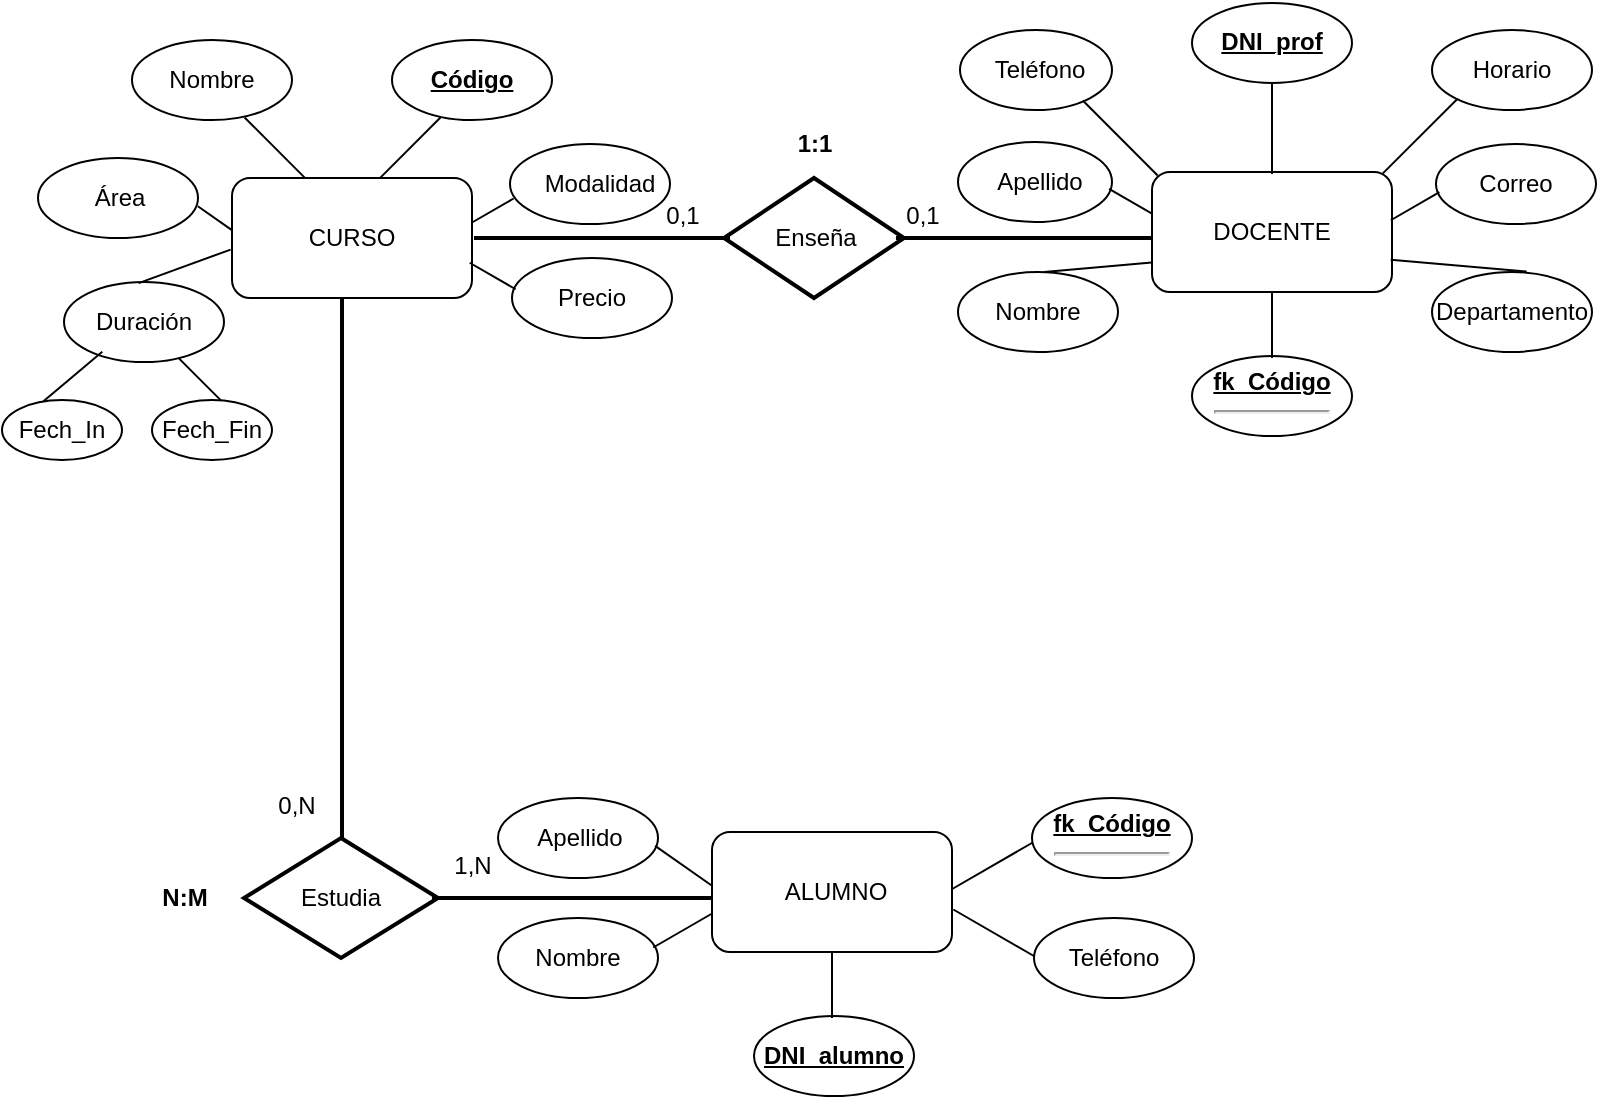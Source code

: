 <mxfile version="13.8.1" type="github">
  <diagram id="Z3yEBhc7wKIZmT2c-PWg" name="Page-1">
    <mxGraphModel dx="868" dy="393" grid="1" gridSize="10" guides="1" tooltips="1" connect="1" arrows="1" fold="1" page="1" pageScale="1" pageWidth="827" pageHeight="1169" math="0" shadow="0">
      <root>
        <mxCell id="0" />
        <mxCell id="1" parent="0" />
        <mxCell id="v_dqo2X1sqBnSjcoPTeL-1" value="" style="rounded=1;whiteSpace=wrap;html=1;" parent="1" vertex="1">
          <mxGeometry x="120" y="130" width="120" height="60" as="geometry" />
        </mxCell>
        <mxCell id="v_dqo2X1sqBnSjcoPTeL-6" value="" style="ellipse;whiteSpace=wrap;html=1;" parent="1" vertex="1">
          <mxGeometry x="200" y="61" width="80" height="40" as="geometry" />
        </mxCell>
        <mxCell id="v_dqo2X1sqBnSjcoPTeL-7" value="" style="ellipse;whiteSpace=wrap;html=1;" parent="1" vertex="1">
          <mxGeometry x="259" y="113" width="80" height="40" as="geometry" />
        </mxCell>
        <mxCell id="v_dqo2X1sqBnSjcoPTeL-8" value="Modalidad" style="text;html=1;strokeColor=none;fillColor=none;align=center;verticalAlign=middle;whiteSpace=wrap;rounded=0;" parent="1" vertex="1">
          <mxGeometry x="269" y="123" width="70" height="20" as="geometry" />
        </mxCell>
        <mxCell id="v_dqo2X1sqBnSjcoPTeL-10" value="" style="ellipse;whiteSpace=wrap;html=1;" parent="1" vertex="1">
          <mxGeometry x="70" y="61" width="80" height="40" as="geometry" />
        </mxCell>
        <mxCell id="v_dqo2X1sqBnSjcoPTeL-11" value="" style="ellipse;whiteSpace=wrap;html=1;" parent="1" vertex="1">
          <mxGeometry x="23" y="120" width="80" height="40" as="geometry" />
        </mxCell>
        <mxCell id="v_dqo2X1sqBnSjcoPTeL-12" value="" style="ellipse;whiteSpace=wrap;html=1;" parent="1" vertex="1">
          <mxGeometry x="36" y="182" width="80" height="40" as="geometry" />
        </mxCell>
        <mxCell id="v_dqo2X1sqBnSjcoPTeL-13" value="" style="ellipse;whiteSpace=wrap;html=1;" parent="1" vertex="1">
          <mxGeometry x="260" y="170" width="80" height="40" as="geometry" />
        </mxCell>
        <mxCell id="v_dqo2X1sqBnSjcoPTeL-14" value="Duración" style="text;html=1;strokeColor=none;fillColor=none;align=center;verticalAlign=middle;whiteSpace=wrap;rounded=0;" parent="1" vertex="1">
          <mxGeometry x="56" y="192" width="40" height="20" as="geometry" />
        </mxCell>
        <mxCell id="v_dqo2X1sqBnSjcoPTeL-17" value="Área" style="text;html=1;strokeColor=none;fillColor=none;align=center;verticalAlign=middle;whiteSpace=wrap;rounded=0;" parent="1" vertex="1">
          <mxGeometry x="44" y="130" width="40" height="20" as="geometry" />
        </mxCell>
        <mxCell id="v_dqo2X1sqBnSjcoPTeL-18" value="Nombre" style="text;html=1;strokeColor=none;fillColor=none;align=center;verticalAlign=middle;whiteSpace=wrap;rounded=0;" parent="1" vertex="1">
          <mxGeometry x="90" y="71" width="40" height="20" as="geometry" />
        </mxCell>
        <mxCell id="v_dqo2X1sqBnSjcoPTeL-19" value="Precio" style="text;html=1;strokeColor=none;fillColor=none;align=center;verticalAlign=middle;whiteSpace=wrap;rounded=0;" parent="1" vertex="1">
          <mxGeometry x="280" y="180" width="40" height="20" as="geometry" />
        </mxCell>
        <mxCell id="v_dqo2X1sqBnSjcoPTeL-20" value="Código" style="text;html=1;strokeColor=none;fillColor=none;align=center;verticalAlign=middle;whiteSpace=wrap;rounded=0;strokeWidth=3;fontStyle=5" parent="1" vertex="1">
          <mxGeometry x="220" y="71" width="40" height="20" as="geometry" />
        </mxCell>
        <mxCell id="v_dqo2X1sqBnSjcoPTeL-21" value="CURSO" style="text;html=1;strokeColor=none;fillColor=none;align=center;verticalAlign=middle;whiteSpace=wrap;rounded=0;" parent="1" vertex="1">
          <mxGeometry x="160" y="150" width="40" height="20" as="geometry" />
        </mxCell>
        <mxCell id="v_dqo2X1sqBnSjcoPTeL-22" value="" style="rounded=1;whiteSpace=wrap;html=1;" parent="1" vertex="1">
          <mxGeometry x="580" y="127" width="120" height="60" as="geometry" />
        </mxCell>
        <mxCell id="v_dqo2X1sqBnSjcoPTeL-23" value="" style="ellipse;whiteSpace=wrap;html=1;" parent="1" vertex="1">
          <mxGeometry x="600" y="219" width="80" height="40" as="geometry" />
        </mxCell>
        <mxCell id="v_dqo2X1sqBnSjcoPTeL-24" value="" style="ellipse;whiteSpace=wrap;html=1;" parent="1" vertex="1">
          <mxGeometry x="722" y="113" width="80" height="40" as="geometry" />
        </mxCell>
        <mxCell id="v_dqo2X1sqBnSjcoPTeL-25" value="Correo" style="text;html=1;strokeColor=none;fillColor=none;align=center;verticalAlign=middle;whiteSpace=wrap;rounded=0;" parent="1" vertex="1">
          <mxGeometry x="727" y="123" width="70" height="20" as="geometry" />
        </mxCell>
        <mxCell id="v_dqo2X1sqBnSjcoPTeL-26" value="" style="ellipse;whiteSpace=wrap;html=1;" parent="1" vertex="1">
          <mxGeometry x="483" y="177" width="80" height="40" as="geometry" />
        </mxCell>
        <mxCell id="v_dqo2X1sqBnSjcoPTeL-27" value="" style="ellipse;whiteSpace=wrap;html=1;" parent="1" vertex="1">
          <mxGeometry x="483" y="112" width="77" height="40" as="geometry" />
        </mxCell>
        <mxCell id="v_dqo2X1sqBnSjcoPTeL-28" value="" style="ellipse;whiteSpace=wrap;html=1;" parent="1" vertex="1">
          <mxGeometry x="484" y="56" width="76" height="40" as="geometry" />
        </mxCell>
        <mxCell id="v_dqo2X1sqBnSjcoPTeL-29" value="" style="ellipse;whiteSpace=wrap;html=1;" parent="1" vertex="1">
          <mxGeometry x="720" y="177" width="80" height="40" as="geometry" />
        </mxCell>
        <mxCell id="v_dqo2X1sqBnSjcoPTeL-30" value="Teléfono" style="text;html=1;strokeColor=none;fillColor=none;align=center;verticalAlign=middle;whiteSpace=wrap;rounded=0;" parent="1" vertex="1">
          <mxGeometry x="504" y="66" width="40" height="20" as="geometry" />
        </mxCell>
        <mxCell id="v_dqo2X1sqBnSjcoPTeL-31" value="Apellido" style="text;html=1;strokeColor=none;fillColor=none;align=center;verticalAlign=middle;whiteSpace=wrap;rounded=0;" parent="1" vertex="1">
          <mxGeometry x="504" y="122" width="40" height="20" as="geometry" />
        </mxCell>
        <mxCell id="v_dqo2X1sqBnSjcoPTeL-32" value="Nombre" style="text;html=1;strokeColor=none;fillColor=none;align=center;verticalAlign=middle;whiteSpace=wrap;rounded=0;" parent="1" vertex="1">
          <mxGeometry x="503" y="187" width="40" height="20" as="geometry" />
        </mxCell>
        <mxCell id="v_dqo2X1sqBnSjcoPTeL-33" value="Departamento" style="text;html=1;strokeColor=none;fillColor=none;align=center;verticalAlign=middle;whiteSpace=wrap;rounded=0;" parent="1" vertex="1">
          <mxGeometry x="740" y="187" width="40" height="20" as="geometry" />
        </mxCell>
        <mxCell id="v_dqo2X1sqBnSjcoPTeL-34" value="fk_Código&lt;br&gt;&lt;hr&gt;" style="text;html=1;strokeColor=none;fillColor=none;align=center;verticalAlign=middle;whiteSpace=wrap;rounded=0;strokeWidth=3;fontStyle=5" parent="1" vertex="1">
          <mxGeometry x="620" y="229" width="40" height="20" as="geometry" />
        </mxCell>
        <mxCell id="v_dqo2X1sqBnSjcoPTeL-35" value="DOCENTE" style="text;html=1;strokeColor=none;fillColor=none;align=center;verticalAlign=middle;whiteSpace=wrap;rounded=0;" parent="1" vertex="1">
          <mxGeometry x="620" y="147" width="40" height="20" as="geometry" />
        </mxCell>
        <mxCell id="v_dqo2X1sqBnSjcoPTeL-36" value="" style="ellipse;whiteSpace=wrap;html=1;" parent="1" vertex="1">
          <mxGeometry x="720" y="56" width="80" height="40" as="geometry" />
        </mxCell>
        <mxCell id="v_dqo2X1sqBnSjcoPTeL-37" value="Horario" style="text;html=1;strokeColor=none;fillColor=none;align=center;verticalAlign=middle;whiteSpace=wrap;rounded=0;" parent="1" vertex="1">
          <mxGeometry x="740" y="66" width="40" height="20" as="geometry" />
        </mxCell>
        <mxCell id="v_dqo2X1sqBnSjcoPTeL-38" value="" style="ellipse;whiteSpace=wrap;html=1;" parent="1" vertex="1">
          <mxGeometry x="600" y="42.46" width="80" height="40" as="geometry" />
        </mxCell>
        <mxCell id="v_dqo2X1sqBnSjcoPTeL-39" value="DNI_prof" style="text;html=1;strokeColor=none;fillColor=none;align=center;verticalAlign=middle;whiteSpace=wrap;rounded=0;strokeWidth=3;fontStyle=5" parent="1" vertex="1">
          <mxGeometry x="620" y="52.46" width="40" height="20" as="geometry" />
        </mxCell>
        <mxCell id="jAlQPVcjih--SQIn9qe2-1" value="" style="rounded=1;whiteSpace=wrap;html=1;" vertex="1" parent="1">
          <mxGeometry x="360" y="457" width="120" height="60" as="geometry" />
        </mxCell>
        <mxCell id="jAlQPVcjih--SQIn9qe2-2" value="" style="ellipse;whiteSpace=wrap;html=1;" vertex="1" parent="1">
          <mxGeometry x="520" y="440" width="80" height="40" as="geometry" />
        </mxCell>
        <mxCell id="jAlQPVcjih--SQIn9qe2-5" value="" style="ellipse;whiteSpace=wrap;html=1;" vertex="1" parent="1">
          <mxGeometry x="253" y="500" width="80" height="40" as="geometry" />
        </mxCell>
        <mxCell id="jAlQPVcjih--SQIn9qe2-6" value="" style="ellipse;whiteSpace=wrap;html=1;" vertex="1" parent="1">
          <mxGeometry x="253" y="440" width="80" height="40" as="geometry" />
        </mxCell>
        <mxCell id="jAlQPVcjih--SQIn9qe2-7" value="" style="ellipse;whiteSpace=wrap;html=1;" vertex="1" parent="1">
          <mxGeometry x="521" y="500" width="80" height="40" as="geometry" />
        </mxCell>
        <mxCell id="jAlQPVcjih--SQIn9qe2-9" value="Teléfono" style="text;html=1;strokeColor=none;fillColor=none;align=center;verticalAlign=middle;whiteSpace=wrap;rounded=0;" vertex="1" parent="1">
          <mxGeometry x="541" y="510" width="40" height="20" as="geometry" />
        </mxCell>
        <mxCell id="jAlQPVcjih--SQIn9qe2-10" value="Apellido" style="text;html=1;strokeColor=none;fillColor=none;align=center;verticalAlign=middle;whiteSpace=wrap;rounded=0;" vertex="1" parent="1">
          <mxGeometry x="274" y="450" width="40" height="20" as="geometry" />
        </mxCell>
        <mxCell id="jAlQPVcjih--SQIn9qe2-11" value="Nombre" style="text;html=1;strokeColor=none;fillColor=none;align=center;verticalAlign=middle;whiteSpace=wrap;rounded=0;" vertex="1" parent="1">
          <mxGeometry x="273" y="510" width="40" height="20" as="geometry" />
        </mxCell>
        <mxCell id="jAlQPVcjih--SQIn9qe2-13" value="fk_Código&lt;br&gt;&lt;hr&gt;" style="text;html=1;strokeColor=none;fillColor=none;align=center;verticalAlign=middle;whiteSpace=wrap;rounded=0;strokeWidth=3;fontStyle=5" vertex="1" parent="1">
          <mxGeometry x="540" y="450" width="40" height="20" as="geometry" />
        </mxCell>
        <mxCell id="jAlQPVcjih--SQIn9qe2-14" value="ALUMNO" style="text;html=1;strokeColor=none;fillColor=none;align=center;verticalAlign=middle;whiteSpace=wrap;rounded=0;" vertex="1" parent="1">
          <mxGeometry x="402" y="477" width="40" height="20" as="geometry" />
        </mxCell>
        <mxCell id="jAlQPVcjih--SQIn9qe2-17" value="" style="ellipse;whiteSpace=wrap;html=1;" vertex="1" parent="1">
          <mxGeometry x="381" y="549" width="80" height="40" as="geometry" />
        </mxCell>
        <mxCell id="jAlQPVcjih--SQIn9qe2-18" value="DNI_alumno" style="text;html=1;strokeColor=none;fillColor=none;align=center;verticalAlign=middle;whiteSpace=wrap;rounded=0;strokeWidth=3;fontStyle=5" vertex="1" parent="1">
          <mxGeometry x="401" y="559" width="40" height="20" as="geometry" />
        </mxCell>
        <mxCell id="jAlQPVcjih--SQIn9qe2-27" value="" style="shape=rhombus;perimeter=rhombusPerimeter;html=1;align=center;strokeWidth=2;fontColor=#5C5C5C;fontSize=9;whiteSpace=wrap;" vertex="1" parent="1">
          <mxGeometry x="366" y="130" width="90" height="60" as="geometry" />
        </mxCell>
        <mxCell id="jAlQPVcjih--SQIn9qe2-29" value="Estudia" style="shape=rhombus;perimeter=rhombusPerimeter;whiteSpace=wrap;html=1;align=center;strokeWidth=2;" vertex="1" parent="1">
          <mxGeometry x="126" y="460" width="97" height="60" as="geometry" />
        </mxCell>
        <mxCell id="jAlQPVcjih--SQIn9qe2-30" value="Enseña" style="text;html=1;strokeColor=none;fillColor=none;align=center;verticalAlign=middle;whiteSpace=wrap;rounded=0;fontSize=12;spacing=3;" vertex="1" parent="1">
          <mxGeometry x="392" y="150" width="40" height="20" as="geometry" />
        </mxCell>
        <mxCell id="jAlQPVcjih--SQIn9qe2-32" value="" style="line;strokeWidth=1;direction=north;html=1;fontSize=12;fontColor=#000000;rotation=45;" vertex="1" parent="1">
          <mxGeometry x="199.4" y="93.47" width="19.25" height="43" as="geometry" />
        </mxCell>
        <mxCell id="jAlQPVcjih--SQIn9qe2-35" value="" style="ellipse;whiteSpace=wrap;html=1;" vertex="1" parent="1">
          <mxGeometry x="5" y="241" width="60" height="30" as="geometry" />
        </mxCell>
        <mxCell id="jAlQPVcjih--SQIn9qe2-36" value="Fech_In" style="text;html=1;strokeColor=none;fillColor=none;align=center;verticalAlign=middle;whiteSpace=wrap;rounded=0;" vertex="1" parent="1">
          <mxGeometry x="15" y="246" width="40" height="20" as="geometry" />
        </mxCell>
        <mxCell id="jAlQPVcjih--SQIn9qe2-39" value="" style="ellipse;whiteSpace=wrap;html=1;" vertex="1" parent="1">
          <mxGeometry x="80" y="241" width="60" height="30" as="geometry" />
        </mxCell>
        <mxCell id="jAlQPVcjih--SQIn9qe2-40" value="Fech_Fin" style="text;html=1;strokeColor=none;fillColor=none;align=center;verticalAlign=middle;whiteSpace=wrap;rounded=0;" vertex="1" parent="1">
          <mxGeometry x="90" y="246" width="40" height="20" as="geometry" />
        </mxCell>
        <mxCell id="jAlQPVcjih--SQIn9qe2-41" value="" style="line;strokeWidth=1;direction=north;html=1;fontSize=12;fontColor=#000000;rotation=45;" vertex="1" parent="1">
          <mxGeometry x="704.54" y="82.46" width="19.25" height="53" as="geometry" />
        </mxCell>
        <mxCell id="jAlQPVcjih--SQIn9qe2-42" value="" style="line;strokeWidth=1;direction=east;html=1;fontSize=12;fontColor=#000000;rotation=45;" vertex="1" parent="1">
          <mxGeometry x="119.995" y="105.345" width="43" height="19.25" as="geometry" />
        </mxCell>
        <mxCell id="jAlQPVcjih--SQIn9qe2-43" value="" style="line;strokeWidth=2;html=1;fontSize=12;fontColor=#000000;" vertex="1" parent="1">
          <mxGeometry x="241" y="155" width="128" height="10" as="geometry" />
        </mxCell>
        <mxCell id="jAlQPVcjih--SQIn9qe2-44" value="" style="line;strokeWidth=2;html=1;fontSize=12;fontColor=#000000;" vertex="1" parent="1">
          <mxGeometry x="452" y="155" width="128" height="10" as="geometry" />
        </mxCell>
        <mxCell id="jAlQPVcjih--SQIn9qe2-45" value="" style="line;strokeWidth=2;direction=south;html=1;fontSize=12;fontColor=#000000;" vertex="1" parent="1">
          <mxGeometry x="170" y="190" width="10" height="270" as="geometry" />
        </mxCell>
        <mxCell id="jAlQPVcjih--SQIn9qe2-47" value="" style="line;strokeWidth=2;html=1;fontSize=12;fontColor=#000000;" vertex="1" parent="1">
          <mxGeometry x="220" y="485" width="140" height="10" as="geometry" />
        </mxCell>
        <mxCell id="jAlQPVcjih--SQIn9qe2-48" value="" style="line;strokeWidth=1;direction=north;html=1;fontSize=12;fontColor=#000000;rotation=60;" vertex="1" parent="1">
          <mxGeometry x="490.4" y="450.5" width="19.25" height="47" as="geometry" />
        </mxCell>
        <mxCell id="jAlQPVcjih--SQIn9qe2-49" value="" style="line;strokeWidth=1;direction=north;html=1;fontSize=12;fontColor=#000000;rotation=120;" vertex="1" parent="1">
          <mxGeometry x="491.4" y="484" width="19.25" height="47" as="geometry" />
        </mxCell>
        <mxCell id="jAlQPVcjih--SQIn9qe2-50" value="" style="line;strokeWidth=1;direction=north;html=1;fontSize=12;fontColor=#000000;rotation=60;" vertex="1" parent="1">
          <mxGeometry x="240.79" y="134.25" width="19.25" height="24" as="geometry" />
        </mxCell>
        <mxCell id="jAlQPVcjih--SQIn9qe2-51" value="" style="line;strokeWidth=1;direction=north;html=1;fontSize=12;fontColor=#000000;rotation=70;" vertex="1" parent="1">
          <mxGeometry x="86.67" y="149.68" width="19.25" height="48.96" as="geometry" />
        </mxCell>
        <mxCell id="jAlQPVcjih--SQIn9qe2-52" value="" style="line;strokeWidth=1;direction=north;html=1;fontSize=12;fontColor=#000000;rotation=60;" vertex="1" parent="1">
          <mxGeometry x="701.92" y="130.07" width="19.25" height="28.07" as="geometry" />
        </mxCell>
        <mxCell id="jAlQPVcjih--SQIn9qe2-53" value="" style="line;strokeWidth=1;direction=north;html=1;fontSize=12;fontColor=#000000;rotation=95;" vertex="1" parent="1">
          <mxGeometry x="723.69" y="139.73" width="19.25" height="68.18" as="geometry" />
        </mxCell>
        <mxCell id="jAlQPVcjih--SQIn9qe2-54" value="" style="line;strokeWidth=1;direction=north;html=1;fontSize=12;fontColor=#000000;rotation=120;" vertex="1" parent="1">
          <mxGeometry x="240.7" y="165.75" width="19.25" height="26.5" as="geometry" />
        </mxCell>
        <mxCell id="jAlQPVcjih--SQIn9qe2-55" value="" style="line;strokeWidth=1;direction=east;html=1;fontSize=12;fontColor=#000000;rotation=35;" vertex="1" parent="1">
          <mxGeometry x="101.02" y="140.53" width="21.01" height="19.25" as="geometry" />
        </mxCell>
        <mxCell id="jAlQPVcjih--SQIn9qe2-56" value="" style="line;strokeWidth=1;direction=north;html=1;fontSize=12;fontColor=#000000;rotation=85;" vertex="1" parent="1">
          <mxGeometry x="543.38" y="147.59" width="19.25" height="54" as="geometry" />
        </mxCell>
        <mxCell id="jAlQPVcjih--SQIn9qe2-57" value="" style="line;strokeWidth=1;direction=north;html=1;fontSize=12;fontColor=#000000;rotation=50;" vertex="1" parent="1">
          <mxGeometry x="27.87" y="210.05" width="25.13" height="38.39" as="geometry" />
        </mxCell>
        <mxCell id="jAlQPVcjih--SQIn9qe2-59" value="" style="line;strokeWidth=1;direction=east;html=1;fontSize=12;fontColor=#000000;rotation=45;" vertex="1" parent="1">
          <mxGeometry x="89.25" y="216.01" width="29.51" height="29.47" as="geometry" />
        </mxCell>
        <mxCell id="jAlQPVcjih--SQIn9qe2-63" value="" style="line;strokeWidth=1;direction=south;html=1;fontSize=12;fontColor=#000000;" vertex="1" parent="1">
          <mxGeometry x="635" y="82.97" width="10" height="45.03" as="geometry" />
        </mxCell>
        <mxCell id="jAlQPVcjih--SQIn9qe2-64" value="" style="line;strokeWidth=1;direction=south;html=1;fontSize=12;fontColor=#000000;" vertex="1" parent="1">
          <mxGeometry x="635" y="187" width="10" height="33" as="geometry" />
        </mxCell>
        <mxCell id="jAlQPVcjih--SQIn9qe2-65" value="" style="line;strokeWidth=1;direction=east;html=1;fontSize=12;fontColor=#000000;rotation=45;" vertex="1" parent="1">
          <mxGeometry x="537.64" y="100.37" width="52.95" height="19.25" as="geometry" />
        </mxCell>
        <mxCell id="jAlQPVcjih--SQIn9qe2-66" value="" style="line;strokeWidth=1;direction=south;html=1;fontSize=12;fontColor=#000000;" vertex="1" parent="1">
          <mxGeometry x="415" y="517" width="10" height="33" as="geometry" />
        </mxCell>
        <mxCell id="jAlQPVcjih--SQIn9qe2-67" value="" style="line;strokeWidth=1;direction=east;html=1;fontSize=12;fontColor=#000000;rotation=35;" vertex="1" parent="1">
          <mxGeometry x="328.45" y="459.1" width="34.51" height="29.47" as="geometry" />
        </mxCell>
        <mxCell id="jAlQPVcjih--SQIn9qe2-69" value="" style="line;strokeWidth=1;direction=north;html=1;fontSize=12;fontColor=#000000;rotation=60;" vertex="1" parent="1">
          <mxGeometry x="335.71" y="489.25" width="19.25" height="34" as="geometry" />
        </mxCell>
        <mxCell id="jAlQPVcjih--SQIn9qe2-70" value="" style="line;strokeWidth=1;direction=east;html=1;fontSize=12;fontColor=#000000;rotation=30;" vertex="1" parent="1">
          <mxGeometry x="556.87" y="132.01" width="25" height="19.25" as="geometry" />
        </mxCell>
        <mxCell id="jAlQPVcjih--SQIn9qe2-71" value="&lt;font style=&quot;font-size: 12px ; font-weight: normal&quot;&gt;0,N&lt;/font&gt;" style="text;strokeColor=none;fillColor=none;html=1;fontSize=24;fontStyle=1;verticalAlign=middle;align=center;" vertex="1" parent="1">
          <mxGeometry x="130" y="430" width="44" height="20" as="geometry" />
        </mxCell>
        <mxCell id="jAlQPVcjih--SQIn9qe2-72" value="&lt;font style=&quot;font-size: 12px ; font-weight: normal&quot;&gt;1,N&lt;/font&gt;" style="text;strokeColor=none;fillColor=none;html=1;fontSize=24;fontStyle=1;verticalAlign=middle;align=center;" vertex="1" parent="1">
          <mxGeometry x="220.04" y="455" width="40" height="30" as="geometry" />
        </mxCell>
        <mxCell id="jAlQPVcjih--SQIn9qe2-73" value="&lt;font style=&quot;font-size: 12px&quot;&gt;N:M&lt;/font&gt;" style="text;strokeColor=none;fillColor=none;html=1;fontSize=24;fontStyle=1;verticalAlign=middle;align=center;" vertex="1" parent="1">
          <mxGeometry x="77.29" y="477" width="38" height="18" as="geometry" />
        </mxCell>
        <mxCell id="jAlQPVcjih--SQIn9qe2-74" value="&lt;font style=&quot;font-size: 12px&quot;&gt;0,1&lt;/font&gt;" style="text;strokeColor=none;fillColor=none;html=1;fontSize=24;fontStyle=0;verticalAlign=middle;align=center;" vertex="1" parent="1">
          <mxGeometry x="439.4" y="135" width="51" height="20" as="geometry" />
        </mxCell>
        <mxCell id="jAlQPVcjih--SQIn9qe2-75" value="&lt;span style=&quot;font-weight: normal&quot;&gt;&lt;font style=&quot;font-size: 12px&quot;&gt;0,1&lt;/font&gt;&lt;/span&gt;" style="text;strokeColor=none;fillColor=none;html=1;fontSize=24;fontStyle=1;verticalAlign=middle;align=center;" vertex="1" parent="1">
          <mxGeometry x="320" y="135" width="50" height="20" as="geometry" />
        </mxCell>
        <mxCell id="jAlQPVcjih--SQIn9qe2-76" value="&lt;font style=&quot;font-size: 12px&quot;&gt;1:1&lt;/font&gt;" style="text;strokeColor=none;fillColor=none;html=1;fontSize=24;fontStyle=1;verticalAlign=middle;align=center;" vertex="1" parent="1">
          <mxGeometry x="391" y="98.96" width="40" height="20" as="geometry" />
        </mxCell>
      </root>
    </mxGraphModel>
  </diagram>
</mxfile>
